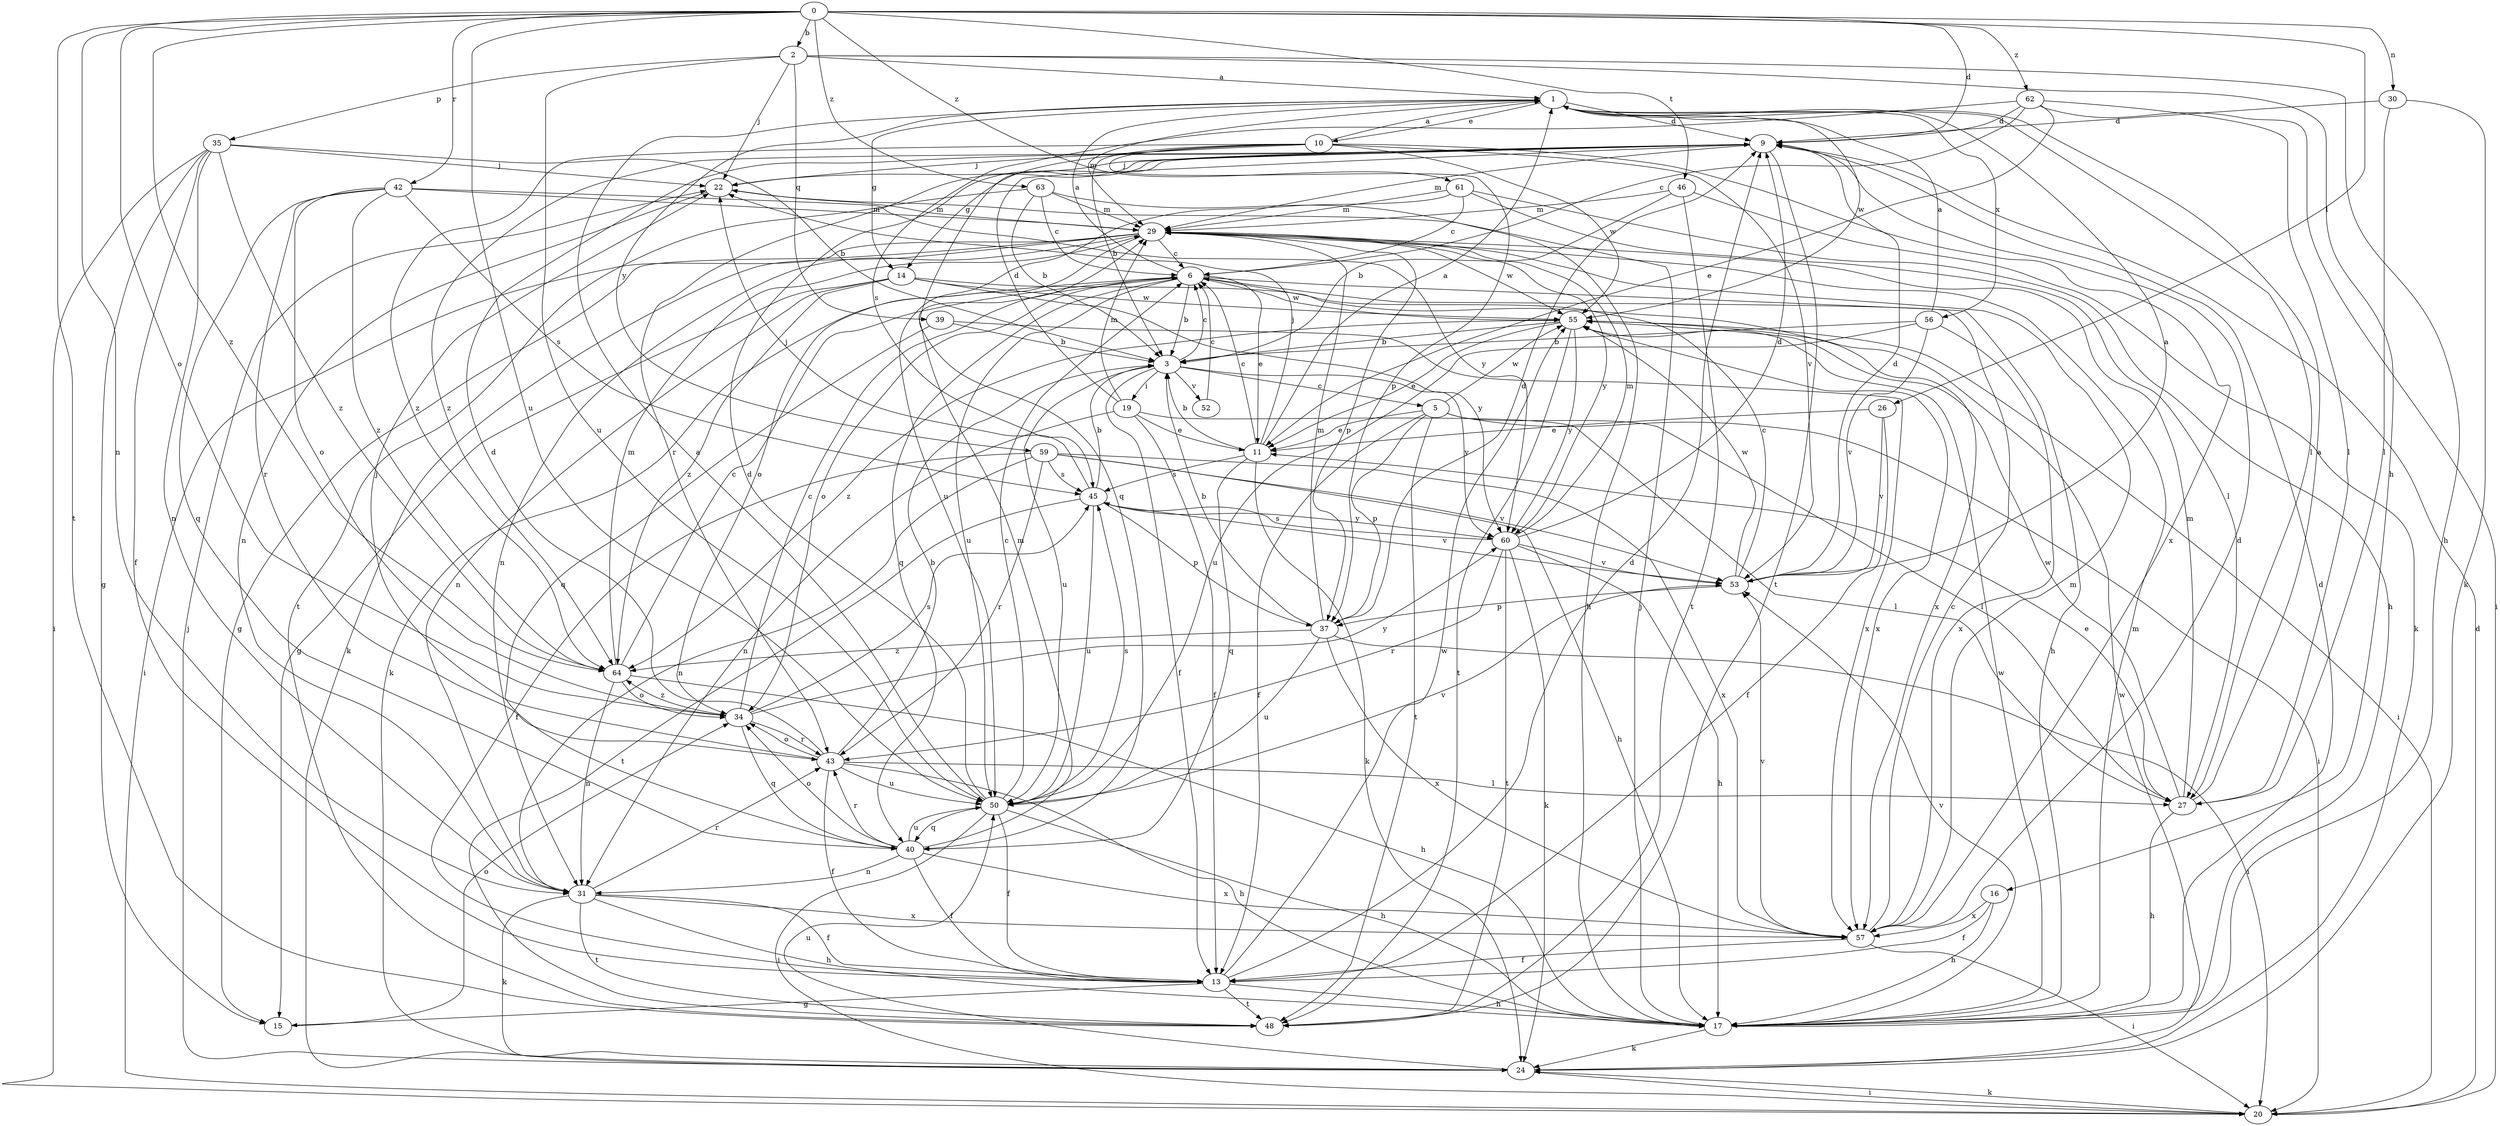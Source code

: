 strict digraph  {
0;
1;
2;
3;
5;
6;
9;
10;
11;
13;
14;
15;
16;
17;
19;
20;
22;
24;
26;
27;
29;
30;
31;
34;
35;
37;
39;
40;
42;
43;
45;
46;
48;
50;
52;
53;
55;
56;
57;
59;
60;
61;
62;
63;
64;
0 -> 2  [label=b];
0 -> 9  [label=d];
0 -> 26  [label=l];
0 -> 30  [label=n];
0 -> 31  [label=n];
0 -> 34  [label=o];
0 -> 42  [label=r];
0 -> 46  [label=t];
0 -> 48  [label=t];
0 -> 50  [label=u];
0 -> 61  [label=z];
0 -> 62  [label=z];
0 -> 63  [label=z];
0 -> 64  [label=z];
1 -> 9  [label=d];
1 -> 10  [label=e];
1 -> 14  [label=g];
1 -> 27  [label=l];
1 -> 29  [label=m];
1 -> 55  [label=w];
1 -> 56  [label=x];
1 -> 59  [label=y];
2 -> 1  [label=a];
2 -> 16  [label=h];
2 -> 17  [label=h];
2 -> 22  [label=j];
2 -> 35  [label=p];
2 -> 39  [label=q];
2 -> 50  [label=u];
3 -> 5  [label=c];
3 -> 6  [label=c];
3 -> 13  [label=f];
3 -> 19  [label=i];
3 -> 50  [label=u];
3 -> 52  [label=v];
3 -> 60  [label=y];
5 -> 11  [label=e];
5 -> 13  [label=f];
5 -> 20  [label=i];
5 -> 27  [label=l];
5 -> 37  [label=p];
5 -> 48  [label=t];
5 -> 55  [label=w];
6 -> 1  [label=a];
6 -> 3  [label=b];
6 -> 11  [label=e];
6 -> 17  [label=h];
6 -> 24  [label=k];
6 -> 34  [label=o];
6 -> 40  [label=q];
6 -> 50  [label=u];
6 -> 55  [label=w];
9 -> 22  [label=j];
9 -> 29  [label=m];
9 -> 40  [label=q];
9 -> 43  [label=r];
9 -> 48  [label=t];
9 -> 64  [label=z];
10 -> 1  [label=a];
10 -> 3  [label=b];
10 -> 14  [label=g];
10 -> 22  [label=j];
10 -> 37  [label=p];
10 -> 53  [label=v];
10 -> 55  [label=w];
10 -> 57  [label=x];
10 -> 64  [label=z];
11 -> 1  [label=a];
11 -> 3  [label=b];
11 -> 6  [label=c];
11 -> 22  [label=j];
11 -> 24  [label=k];
11 -> 40  [label=q];
11 -> 45  [label=s];
13 -> 9  [label=d];
13 -> 15  [label=g];
13 -> 17  [label=h];
13 -> 48  [label=t];
13 -> 55  [label=w];
14 -> 15  [label=g];
14 -> 31  [label=n];
14 -> 55  [label=w];
14 -> 57  [label=x];
14 -> 60  [label=y];
14 -> 64  [label=z];
15 -> 34  [label=o];
16 -> 13  [label=f];
16 -> 17  [label=h];
16 -> 57  [label=x];
17 -> 9  [label=d];
17 -> 22  [label=j];
17 -> 24  [label=k];
17 -> 29  [label=m];
17 -> 53  [label=v];
17 -> 55  [label=w];
19 -> 9  [label=d];
19 -> 11  [label=e];
19 -> 13  [label=f];
19 -> 27  [label=l];
19 -> 29  [label=m];
19 -> 31  [label=n];
20 -> 9  [label=d];
20 -> 24  [label=k];
22 -> 29  [label=m];
22 -> 31  [label=n];
24 -> 20  [label=i];
24 -> 22  [label=j];
24 -> 50  [label=u];
24 -> 55  [label=w];
26 -> 11  [label=e];
26 -> 13  [label=f];
26 -> 53  [label=v];
27 -> 1  [label=a];
27 -> 11  [label=e];
27 -> 17  [label=h];
27 -> 29  [label=m];
27 -> 55  [label=w];
29 -> 6  [label=c];
29 -> 15  [label=g];
29 -> 20  [label=i];
29 -> 24  [label=k];
29 -> 31  [label=n];
29 -> 34  [label=o];
29 -> 37  [label=p];
29 -> 55  [label=w];
29 -> 60  [label=y];
30 -> 9  [label=d];
30 -> 24  [label=k];
30 -> 27  [label=l];
31 -> 13  [label=f];
31 -> 17  [label=h];
31 -> 24  [label=k];
31 -> 43  [label=r];
31 -> 48  [label=t];
31 -> 57  [label=x];
34 -> 6  [label=c];
34 -> 40  [label=q];
34 -> 43  [label=r];
34 -> 45  [label=s];
34 -> 60  [label=y];
34 -> 64  [label=z];
35 -> 3  [label=b];
35 -> 13  [label=f];
35 -> 15  [label=g];
35 -> 20  [label=i];
35 -> 22  [label=j];
35 -> 31  [label=n];
35 -> 64  [label=z];
37 -> 3  [label=b];
37 -> 9  [label=d];
37 -> 20  [label=i];
37 -> 29  [label=m];
37 -> 50  [label=u];
37 -> 57  [label=x];
37 -> 64  [label=z];
39 -> 3  [label=b];
39 -> 40  [label=q];
39 -> 57  [label=x];
40 -> 13  [label=f];
40 -> 29  [label=m];
40 -> 31  [label=n];
40 -> 34  [label=o];
40 -> 43  [label=r];
40 -> 50  [label=u];
40 -> 57  [label=x];
42 -> 29  [label=m];
42 -> 34  [label=o];
42 -> 40  [label=q];
42 -> 43  [label=r];
42 -> 45  [label=s];
42 -> 60  [label=y];
42 -> 64  [label=z];
43 -> 3  [label=b];
43 -> 9  [label=d];
43 -> 13  [label=f];
43 -> 17  [label=h];
43 -> 22  [label=j];
43 -> 27  [label=l];
43 -> 34  [label=o];
43 -> 50  [label=u];
45 -> 3  [label=b];
45 -> 22  [label=j];
45 -> 37  [label=p];
45 -> 48  [label=t];
45 -> 50  [label=u];
45 -> 53  [label=v];
45 -> 60  [label=y];
46 -> 3  [label=b];
46 -> 24  [label=k];
46 -> 29  [label=m];
46 -> 48  [label=t];
50 -> 1  [label=a];
50 -> 6  [label=c];
50 -> 9  [label=d];
50 -> 13  [label=f];
50 -> 17  [label=h];
50 -> 20  [label=i];
50 -> 40  [label=q];
50 -> 45  [label=s];
50 -> 53  [label=v];
52 -> 6  [label=c];
53 -> 1  [label=a];
53 -> 6  [label=c];
53 -> 9  [label=d];
53 -> 37  [label=p];
53 -> 55  [label=w];
55 -> 3  [label=b];
55 -> 11  [label=e];
55 -> 20  [label=i];
55 -> 48  [label=t];
55 -> 57  [label=x];
55 -> 60  [label=y];
55 -> 64  [label=z];
56 -> 1  [label=a];
56 -> 3  [label=b];
56 -> 50  [label=u];
56 -> 53  [label=v];
56 -> 57  [label=x];
57 -> 6  [label=c];
57 -> 9  [label=d];
57 -> 13  [label=f];
57 -> 20  [label=i];
57 -> 29  [label=m];
57 -> 53  [label=v];
59 -> 13  [label=f];
59 -> 17  [label=h];
59 -> 31  [label=n];
59 -> 43  [label=r];
59 -> 45  [label=s];
59 -> 53  [label=v];
59 -> 57  [label=x];
60 -> 9  [label=d];
60 -> 17  [label=h];
60 -> 24  [label=k];
60 -> 29  [label=m];
60 -> 43  [label=r];
60 -> 45  [label=s];
60 -> 48  [label=t];
60 -> 53  [label=v];
61 -> 6  [label=c];
61 -> 17  [label=h];
61 -> 27  [label=l];
61 -> 29  [label=m];
61 -> 50  [label=u];
62 -> 6  [label=c];
62 -> 9  [label=d];
62 -> 11  [label=e];
62 -> 20  [label=i];
62 -> 27  [label=l];
62 -> 45  [label=s];
63 -> 3  [label=b];
63 -> 6  [label=c];
63 -> 17  [label=h];
63 -> 29  [label=m];
63 -> 48  [label=t];
64 -> 6  [label=c];
64 -> 17  [label=h];
64 -> 29  [label=m];
64 -> 31  [label=n];
64 -> 34  [label=o];
}
